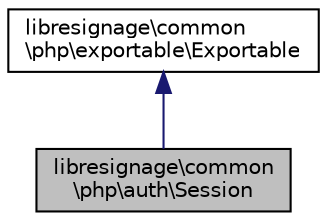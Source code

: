 digraph "libresignage\common\php\auth\Session"
{
  edge [fontname="Helvetica",fontsize="10",labelfontname="Helvetica",labelfontsize="10"];
  node [fontname="Helvetica",fontsize="10",shape=record];
  Node2 [label="libresignage\\common\l\\php\\auth\\Session",height=0.2,width=0.4,color="black", fillcolor="grey75", style="filled", fontcolor="black"];
  Node3 -> Node2 [dir="back",color="midnightblue",fontsize="10",style="solid"];
  Node3 [label="libresignage\\common\l\\php\\exportable\\Exportable",height=0.2,width=0.4,color="black", fillcolor="white", style="filled",URL="$classlibresignage_1_1common_1_1php_1_1exportable_1_1Exportable.html"];
}
